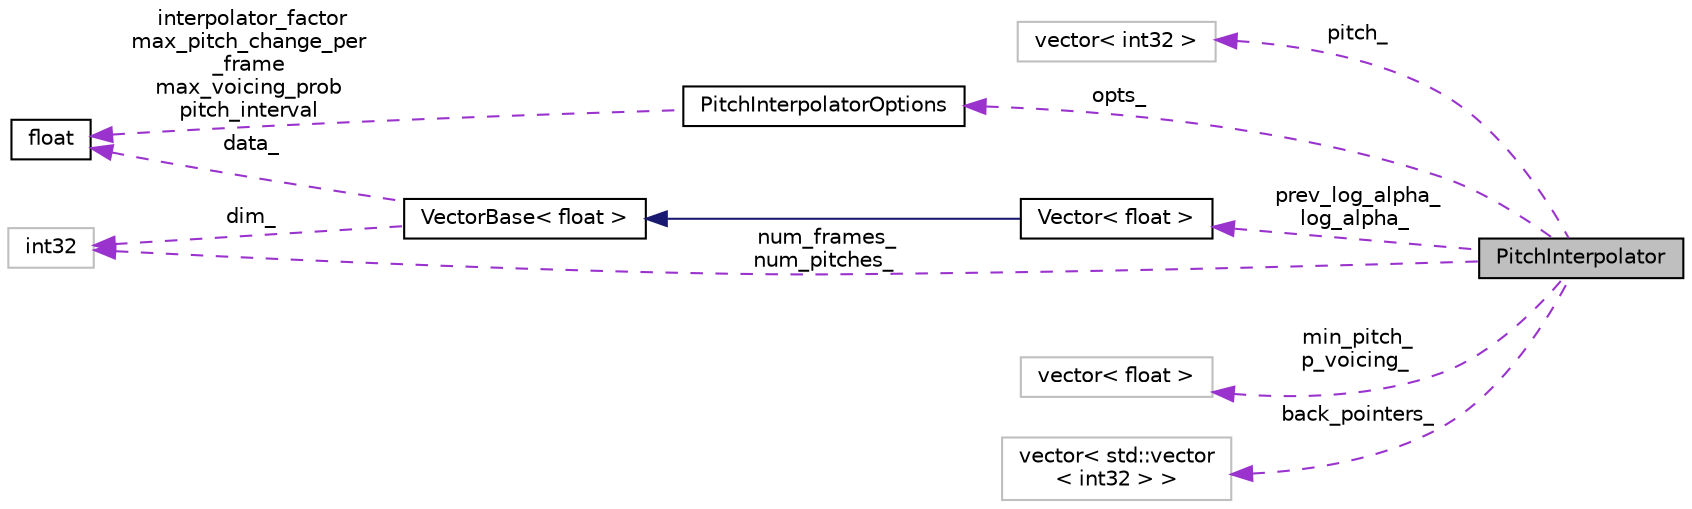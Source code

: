 digraph "PitchInterpolator"
{
  edge [fontname="Helvetica",fontsize="10",labelfontname="Helvetica",labelfontsize="10"];
  node [fontname="Helvetica",fontsize="10",shape=record];
  rankdir="LR";
  Node1 [label="PitchInterpolator",height=0.2,width=0.4,color="black", fillcolor="grey75", style="filled", fontcolor="black"];
  Node2 -> Node1 [dir="back",color="darkorchid3",fontsize="10",style="dashed",label=" pitch_" ,fontname="Helvetica"];
  Node2 [label="vector\< int32 \>",height=0.2,width=0.4,color="grey75", fillcolor="white", style="filled"];
  Node3 -> Node1 [dir="back",color="darkorchid3",fontsize="10",style="dashed",label=" opts_" ,fontname="Helvetica"];
  Node3 [label="PitchInterpolatorOptions",height=0.2,width=0.4,color="black", fillcolor="white", style="filled",URL="$structkaldi_1_1PitchInterpolatorOptions.html"];
  Node4 -> Node3 [dir="back",color="darkorchid3",fontsize="10",style="dashed",label=" interpolator_factor\nmax_pitch_change_per\l_frame\nmax_voicing_prob\npitch_interval" ,fontname="Helvetica"];
  Node4 [label="float",height=0.2,width=0.4,color="black", fillcolor="white", style="filled",URL="$classfloat.html"];
  Node5 -> Node1 [dir="back",color="darkorchid3",fontsize="10",style="dashed",label=" prev_log_alpha_\nlog_alpha_" ,fontname="Helvetica"];
  Node5 [label="Vector\< float \>",height=0.2,width=0.4,color="black", fillcolor="white", style="filled",URL="$classkaldi_1_1Vector.html"];
  Node6 -> Node5 [dir="back",color="midnightblue",fontsize="10",style="solid",fontname="Helvetica"];
  Node6 [label="VectorBase\< float \>",height=0.2,width=0.4,color="black", fillcolor="white", style="filled",URL="$classkaldi_1_1VectorBase.html"];
  Node4 -> Node6 [dir="back",color="darkorchid3",fontsize="10",style="dashed",label=" data_" ,fontname="Helvetica"];
  Node7 -> Node6 [dir="back",color="darkorchid3",fontsize="10",style="dashed",label=" dim_" ,fontname="Helvetica"];
  Node7 [label="int32",height=0.2,width=0.4,color="grey75", fillcolor="white", style="filled"];
  Node8 -> Node1 [dir="back",color="darkorchid3",fontsize="10",style="dashed",label=" min_pitch_\np_voicing_" ,fontname="Helvetica"];
  Node8 [label="vector\< float \>",height=0.2,width=0.4,color="grey75", fillcolor="white", style="filled"];
  Node9 -> Node1 [dir="back",color="darkorchid3",fontsize="10",style="dashed",label=" back_pointers_" ,fontname="Helvetica"];
  Node9 [label="vector\< std::vector\l\< int32 \> \>",height=0.2,width=0.4,color="grey75", fillcolor="white", style="filled"];
  Node7 -> Node1 [dir="back",color="darkorchid3",fontsize="10",style="dashed",label=" num_frames_\nnum_pitches_" ,fontname="Helvetica"];
}
